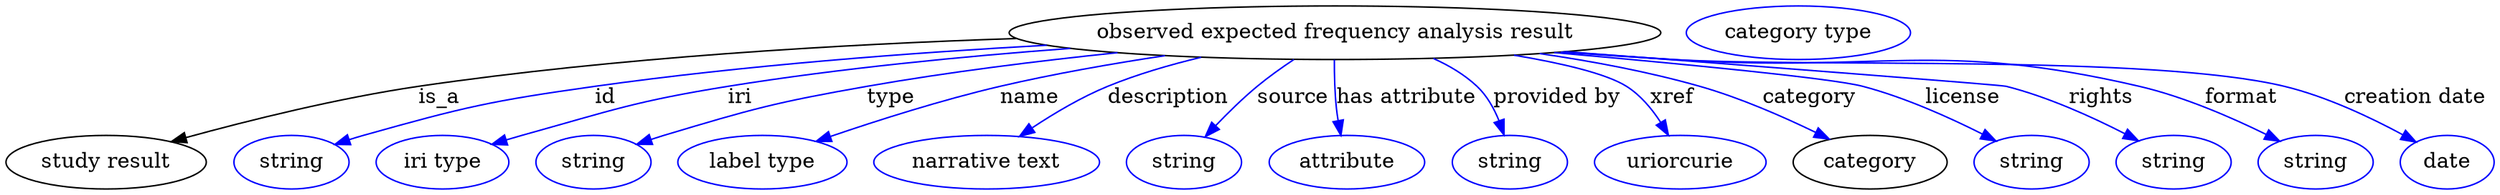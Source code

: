 digraph {
	graph [bb="0,0,1661.1,123"];
	node [label="\N"];
	"observed expected frequency analysis result"	[height=0.5,
		label="observed expected frequency analysis result",
		pos="885.94,105",
		width=6.0481];
	"study result"	[height=0.5,
		pos="66.944,18",
		width=1.8596];
	"observed expected frequency analysis result" -> "study result"	[label=is_a,
		lp="289.94,61.5",
		pos="e,110.54,31.824 673.28,101.05 555.64,97.096 407.13,88.299 275.94,69 222.29,61.107 162.19,46.059 120.26,34.525"];
	id	[color=blue,
		height=0.5,
		label=string,
		pos="189.94,18",
		width=1.0652];
	"observed expected frequency analysis result" -> id	[color=blue,
		label=id,
		lp="401.94,61.5",
		pos="e,218.94,29.966 694.4,96.401 603.37,91.245 493.22,82.767 394.94,69 324.33,59.109 306.59,55.278 237.94,36 234.84,35.128 231.64,34.158 \
228.44,33.138",
		style=solid];
	iri	[color=blue,
		height=0.5,
		label="iri type",
		pos="290.94,18",
		width=1.2277];
	"observed expected frequency analysis result" -> iri	[color=blue,
		label=iri,
		lp="489.94,61.5",
		pos="e,324.34,29.804 709.24,94.459 638.3,89.13 555.95,81.049 481.94,69 430.39,60.606 372.54,44.49 334.15,32.818",
		style=solid];
	type	[color=blue,
		height=0.5,
		label=string,
		pos="391.94,18",
		width=1.0652];
	"observed expected frequency analysis result" -> type	[color=blue,
		label=type,
		lp="590.94,61.5",
		pos="e,420.86,30.019 741.01,91.515 688.49,85.985 628.85,78.534 574.94,69 513.7,58.167 498.5,53.938 438.94,36 436.18,35.167 433.34,34.264 \
430.49,33.322",
		style=solid];
	name	[color=blue,
		height=0.5,
		label="label type",
		pos="504.94,18",
		width=1.5707];
	"observed expected frequency analysis result" -> name	[color=blue,
		label=name,
		lp="682.94,61.5",
		pos="e,540.6,31.982 772.71,89.61 737.34,84.212 698.33,77.325 662.94,69 624.41,59.932 581.65,46.166 550.34,35.372",
		style=solid];
	description	[color=blue,
		height=0.5,
		label="narrative text",
		pos="654.94,18",
		width=2.0943];
	"observed expected frequency analysis result" -> description	[color=blue,
		label=description,
		lp="774.44,61.5",
		pos="e,676.32,35.341 795.95,88.564 775.16,83.56 753.44,77.134 733.94,69 716.7,61.805 698.99,50.972 684.72,41.226",
		style=solid];
	source	[color=blue,
		height=0.5,
		label=string,
		pos="786.94,18",
		width=1.0652];
	"observed expected frequency analysis result" -> source	[color=blue,
		label=source,
		lp="857.94,61.5",
		pos="e,800.5,35.2 858.39,87.115 850.24,81.689 841.49,75.413 833.94,69 824.63,61.085 815.23,51.484 807.32,42.819",
		style=solid];
	"has attribute"	[color=blue,
		height=0.5,
		label=attribute,
		pos="894.94,18",
		width=1.4443];
	"observed expected frequency analysis result" -> "has attribute"	[color=blue,
		label="has attribute",
		lp="933.94,61.5",
		pos="e,890.33,35.966 885.42,86.814 885.35,77.14 885.61,64.858 886.94,54 887.27,51.309 887.72,48.522 888.24,45.749",
		style=solid];
	"provided by"	[color=blue,
		height=0.5,
		label=string,
		pos="1002.9,18",
		width=1.0652];
	"observed expected frequency analysis result" -> "provided by"	[color=blue,
		label="provided by",
		lp="1034.4,61.5",
		pos="e,999.02,36.312 951.78,87.693 962.4,82.935 972.62,76.826 980.94,69 987.6,62.743 992.36,54.117 995.71,45.79",
		style=solid];
	xref	[color=blue,
		height=0.5,
		label=uriorcurie,
		pos="1116.9,18",
		width=1.5887];
	"observed expected frequency analysis result" -> xref	[color=blue,
		label=xref,
		lp="1111.4,61.5",
		pos="e,1109,36.061 1005.7,89.913 1037.8,84.513 1067.4,77.548 1080.9,69 1090.3,63.099 1098,53.797 1103.8,44.808",
		style=solid];
	category	[height=0.5,
		pos="1243.9,18",
		width=1.4263];
	"observed expected frequency analysis result" -> category	[color=blue,
		label=category,
		lp="1203.4,61.5",
		pos="e,1216.6,33.503 1022.8,91.002 1058.1,85.849 1095.8,78.744 1129.9,69 1156.7,61.356 1185.5,48.731 1207.4,38.079",
		style=solid];
	license	[color=blue,
		height=0.5,
		label=string,
		pos="1351.9,18",
		width=1.0652];
	"observed expected frequency analysis result" -> license	[color=blue,
		label=license,
		lp="1305.9,61.5",
		pos="e,1328.1,32.25 1032.6,91.656 1120.3,83.881 1218.7,74.337 1238.9,69 1267.1,61.585 1297.1,47.993 1319.1,36.85",
		style=solid];
	rights	[color=blue,
		height=0.5,
		label=string,
		pos="1446.9,18",
		width=1.0652];
	"observed expected frequency analysis result" -> rights	[color=blue,
		label=rights,
		lp="1398.4,61.5",
		pos="e,1423.3,32.411 1040.3,92.272 1168.8,82.465 1331.3,69.929 1334.9,69 1362.8,61.919 1392.4,48.399 1414.2,37.201",
		style=solid];
	format	[color=blue,
		height=0.5,
		label=string,
		pos="1541.9,18",
		width=1.0652];
	"observed expected frequency analysis result" -> format	[color=blue,
		label=format,
		lp="1492.4,61.5",
		pos="e,1517.9,32.088 1038.8,92.139 1063.3,90.345 1088.3,88.572 1111.9,87 1250.5,77.79 1288.7,100.56 1423.9,69 1453.8,62.024 1485.8,48.042 \
1508.9,36.633",
		style=solid];
	"creation date"	[color=blue,
		height=0.5,
		label=date,
		pos="1629.9,18",
		width=0.86659];
	"observed expected frequency analysis result" -> "creation date"	[color=blue,
		label="creation date",
		lp="1608.4,61.5",
		pos="e,1609.1,31.52 1036.9,91.987 1062,90.183 1087.7,88.446 1111.9,87 1202.8,81.587 1432.5,90.363 1520.9,69 1549.2,62.186 1579,47.971 \
1600.3,36.434",
		style=solid];
	"named thing_category"	[color=blue,
		height=0.5,
		label="category type",
		pos="1195.9,105",
		width=2.0762];
}
